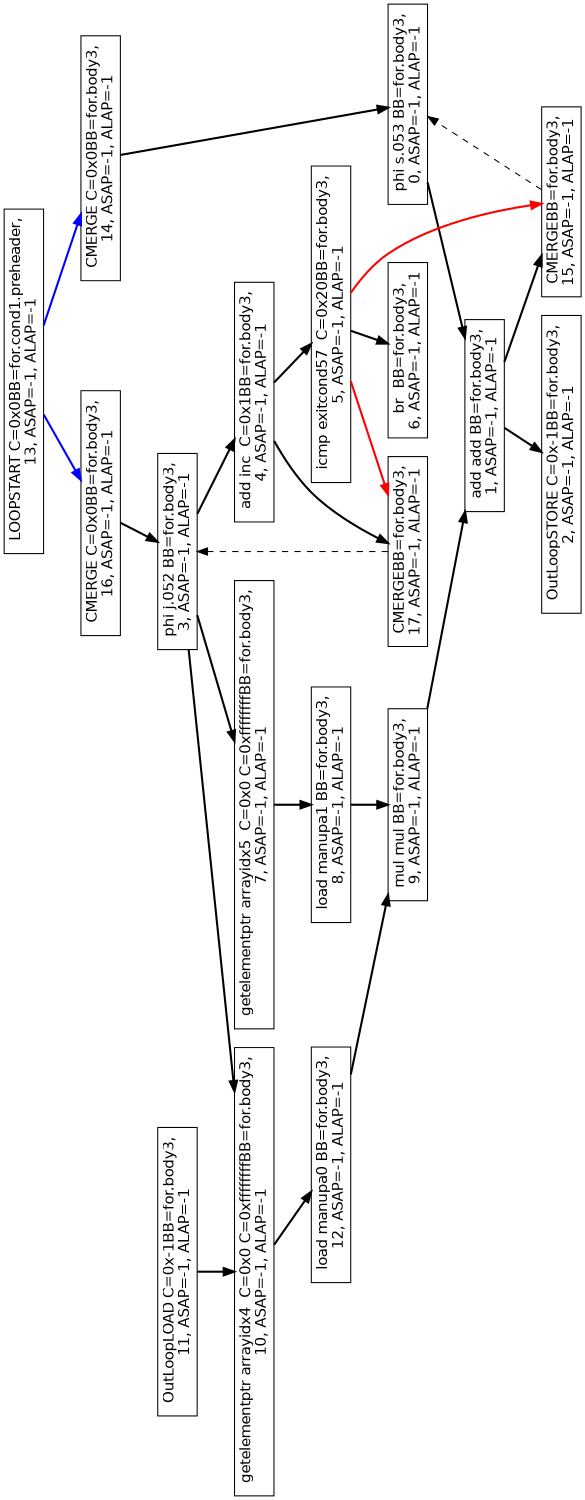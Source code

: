 digraph Region_18 {
	graph [ nslimit = "1000.0",
	orientation = landscape,
		center = true,
	page = "8.5,11",
	compound=true,
	size = "10,7.5" ] ;
"Op_13" [ fontname = "Helvetica" shape = box, label = " LOOPSTART C=0x0BB=for.cond1.preheader,
13, ASAP=-1, ALAP=-1"]
"Op_0" [ fontname = "Helvetica" shape = box, label = " phi s.053 BB=for.body3,
0, ASAP=-1, ALAP=-1"]
"Op_1" [ fontname = "Helvetica" shape = box, label = " add add BB=for.body3,
1, ASAP=-1, ALAP=-1"]
"Op_2" [ fontname = "Helvetica" shape = box, label = " OutLoopSTORE C=0x-1BB=for.body3,
2, ASAP=-1, ALAP=-1"]
"Op_3" [ fontname = "Helvetica" shape = box, label = " phi j.052 BB=for.body3,
3, ASAP=-1, ALAP=-1"]
"Op_4" [ fontname = "Helvetica" shape = box, label = " add inc  C=0x1BB=for.body3,
4, ASAP=-1, ALAP=-1"]
"Op_5" [ fontname = "Helvetica" shape = box, label = " icmp exitcond57  C=0x20BB=for.body3,
5, ASAP=-1, ALAP=-1"]
"Op_6" [ fontname = "Helvetica" shape = box, label = " br  BB=for.body3,
6, ASAP=-1, ALAP=-1"]
"Op_7" [ fontname = "Helvetica" shape = box, label = " getelementptr arrayidx5  C=0x0 C=0xffffffffBB=for.body3,
7, ASAP=-1, ALAP=-1"]
"Op_8" [ fontname = "Helvetica" shape = box, label = " load manupa1 BB=for.body3,
8, ASAP=-1, ALAP=-1"]
"Op_9" [ fontname = "Helvetica" shape = box, label = " mul mul BB=for.body3,
9, ASAP=-1, ALAP=-1"]
"Op_10" [ fontname = "Helvetica" shape = box, label = " getelementptr arrayidx4  C=0x0 C=0xffffffffBB=for.body3,
10, ASAP=-1, ALAP=-1"]
"Op_11" [ fontname = "Helvetica" shape = box, label = " OutLoopLOAD C=0x-1BB=for.body3,
11, ASAP=-1, ALAP=-1"]
"Op_12" [ fontname = "Helvetica" shape = box, label = " load manupa0 BB=for.body3,
12, ASAP=-1, ALAP=-1"]
"Op_14" [ fontname = "Helvetica" shape = box, label = " CMERGE C=0x0BB=for.body3,
14, ASAP=-1, ALAP=-1"]
"Op_15" [ fontname = "Helvetica" shape = box, label = " CMERGEBB=for.body3,
15, ASAP=-1, ALAP=-1"]
"Op_16" [ fontname = "Helvetica" shape = box, label = " CMERGE C=0x0BB=for.body3,
16, ASAP=-1, ALAP=-1"]
"Op_17" [ fontname = "Helvetica" shape = box, label = " CMERGEBB=for.body3,
17, ASAP=-1, ALAP=-1"]
"Op_0" -> "Op_1" [style = bold, color = black];
"Op_1" -> "Op_2" [style = bold, color = black];
"Op_1" -> "Op_15" [style = bold, color = black];
"Op_3" -> "Op_4" [style = bold, color = black];
"Op_3" -> "Op_7" [style = bold, color = black];
"Op_3" -> "Op_10" [style = bold, color = black];
"Op_4" -> "Op_5" [style = bold, color = black];
"Op_4" -> "Op_17" [style = bold, color = black];
"Op_5" -> "Op_6" [style = bold, color = black];
"Op_5" -> "Op_15" [style = bold, color = red];
"Op_5" -> "Op_17" [style = bold, color = red];
"Op_7" -> "Op_8" [style = bold, color = black];
"Op_8" -> "Op_9" [style = bold, color = black];
"Op_9" -> "Op_1" [style = bold, color = black];
"Op_10" -> "Op_12" [style = bold, color = black];
"Op_11" -> "Op_10" [style = bold, color = black];
"Op_12" -> "Op_9" [style = bold, color = black];
"Op_13" -> "Op_14" [style = bold, color = blue];
"Op_13" -> "Op_16" [style = bold, color = blue];
"Op_14" -> "Op_0" [style = bold, color = black];
"Op_15" -> "Op_0" [style = dashed, color = black];
"Op_16" -> "Op_3" [style = bold, color = black];
"Op_17" -> "Op_3" [style = dashed, color = black];
}
